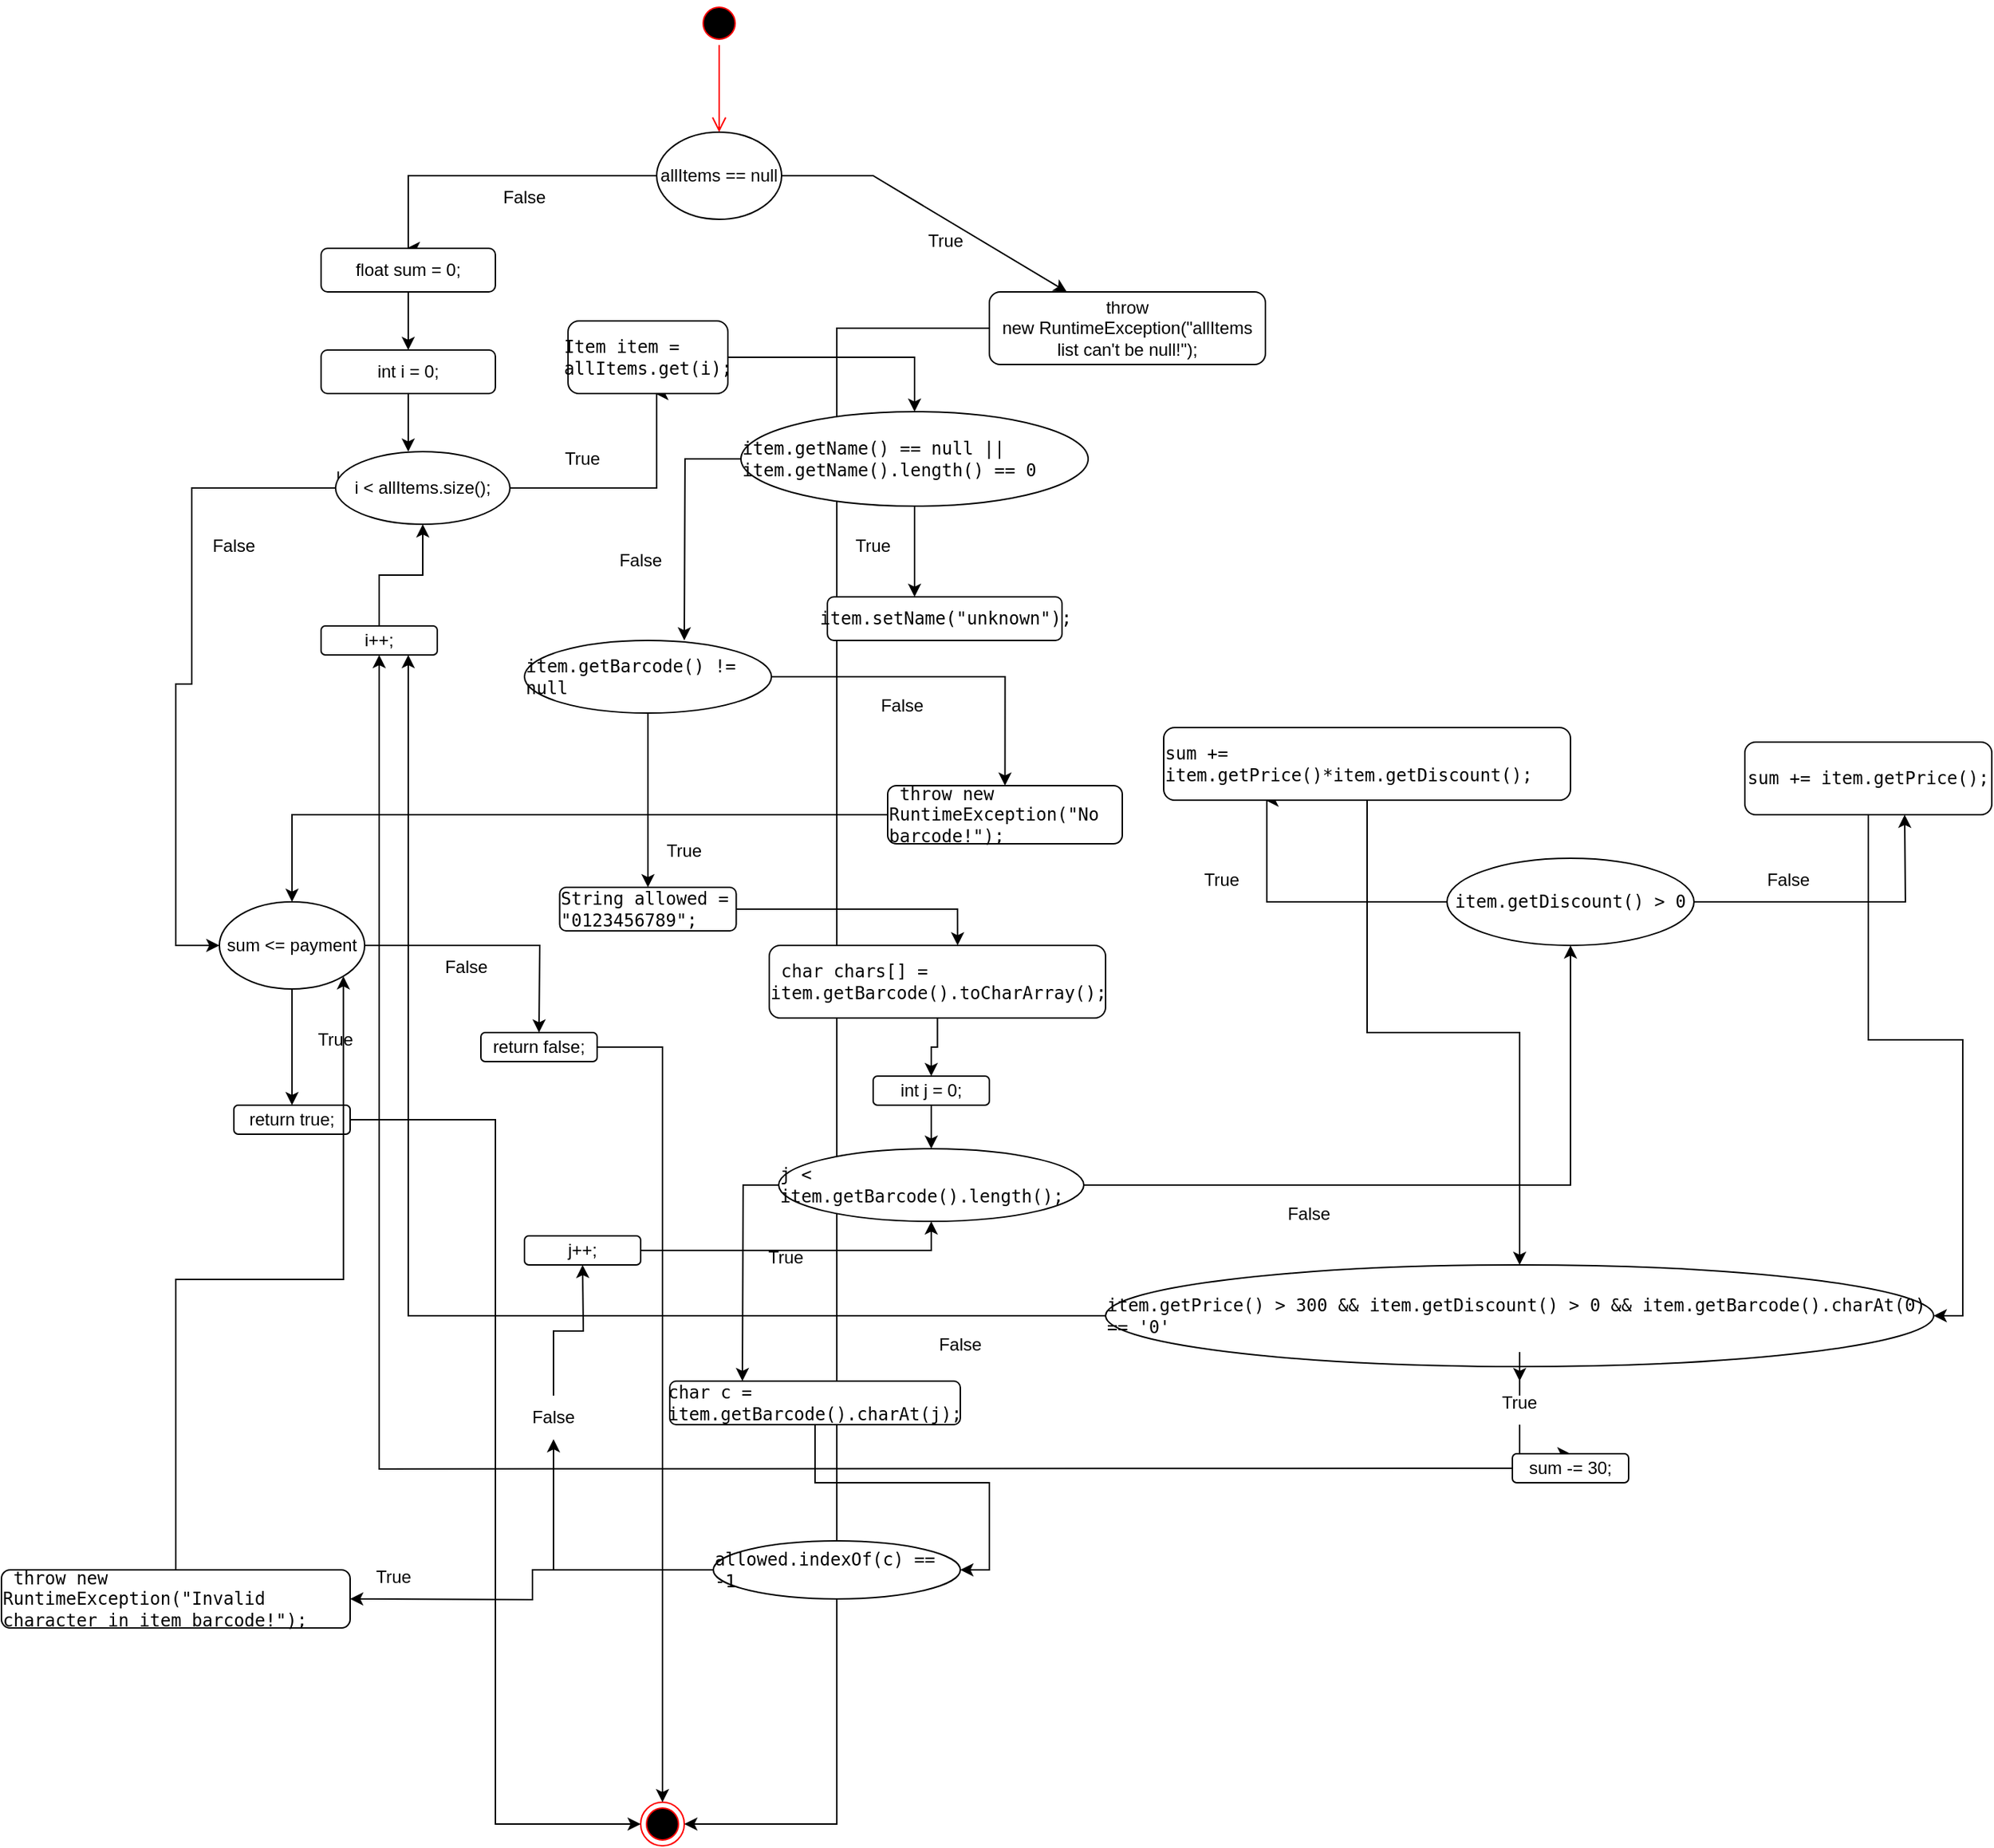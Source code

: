 <mxfile version="24.4.8" type="device">
  <diagram name="Page-1" id="_-1jVRE92PCO5k_uIqkt">
    <mxGraphModel dx="2927" dy="1060" grid="1" gridSize="10" guides="1" tooltips="1" connect="1" arrows="1" fold="1" page="1" pageScale="1" pageWidth="827" pageHeight="1169" math="0" shadow="0">
      <root>
        <mxCell id="0" />
        <mxCell id="1" parent="0" />
        <mxCell id="MYLwNIO5T7CsDY_xfFWH-2" value="" style="ellipse;html=1;shape=startState;fillColor=#000000;strokeColor=#ff0000;" parent="1" vertex="1">
          <mxGeometry x="399" y="60" width="30" height="30" as="geometry" />
        </mxCell>
        <mxCell id="MYLwNIO5T7CsDY_xfFWH-3" value="" style="edgeStyle=orthogonalEdgeStyle;html=1;verticalAlign=bottom;endArrow=open;endSize=8;strokeColor=#ff0000;rounded=0;" parent="1" source="MYLwNIO5T7CsDY_xfFWH-2" edge="1">
          <mxGeometry relative="1" as="geometry">
            <mxPoint x="414" y="150" as="targetPoint" />
          </mxGeometry>
        </mxCell>
        <mxCell id="MYLwNIO5T7CsDY_xfFWH-4" value="" style="ellipse;html=1;shape=endState;fillColor=#000000;strokeColor=#ff0000;" parent="1" vertex="1">
          <mxGeometry x="360" y="1300" width="30" height="30" as="geometry" />
        </mxCell>
        <mxCell id="6zQ8ANQ_vQufOpQREYi2-4" style="edgeStyle=orthogonalEdgeStyle;rounded=0;orthogonalLoop=1;jettySize=auto;html=1;exitX=0;exitY=0.5;exitDx=0;exitDy=0;" edge="1" parent="1">
          <mxGeometry relative="1" as="geometry">
            <mxPoint x="199" y="230" as="targetPoint" />
            <mxPoint x="490" y="180" as="sourcePoint" />
            <Array as="points">
              <mxPoint x="200" y="180" />
            </Array>
          </mxGeometry>
        </mxCell>
        <mxCell id="MYLwNIO5T7CsDY_xfFWH-6" value="allItems == null" style="ellipse;whiteSpace=wrap;html=1;" parent="1" vertex="1">
          <mxGeometry x="371" y="150" width="86" height="60" as="geometry" />
        </mxCell>
        <mxCell id="MYLwNIO5T7CsDY_xfFWH-25" value="True" style="text;strokeColor=none;align=center;fillColor=none;html=1;verticalAlign=middle;whiteSpace=wrap;rounded=0;" parent="1" vertex="1">
          <mxGeometry x="540" y="210" width="60" height="30" as="geometry" />
        </mxCell>
        <mxCell id="MYLwNIO5T7CsDY_xfFWH-27" value="" style="endArrow=classic;html=1;rounded=0;" parent="1" source="MYLwNIO5T7CsDY_xfFWH-6" edge="1" target="MYLwNIO5T7CsDY_xfFWH-28">
          <mxGeometry width="50" height="50" relative="1" as="geometry">
            <mxPoint x="457" y="230" as="sourcePoint" />
            <mxPoint x="520" y="300" as="targetPoint" />
            <Array as="points">
              <mxPoint x="490" y="180" />
              <mxPoint x="520" y="180" />
            </Array>
          </mxGeometry>
        </mxCell>
        <mxCell id="6zQ8ANQ_vQufOpQREYi2-79" style="edgeStyle=orthogonalEdgeStyle;rounded=0;orthogonalLoop=1;jettySize=auto;html=1;entryX=1;entryY=0.5;entryDx=0;entryDy=0;" edge="1" parent="1" source="MYLwNIO5T7CsDY_xfFWH-28" target="MYLwNIO5T7CsDY_xfFWH-4">
          <mxGeometry relative="1" as="geometry">
            <Array as="points">
              <mxPoint x="495" y="285" />
              <mxPoint x="495" y="1315" />
            </Array>
          </mxGeometry>
        </mxCell>
        <mxCell id="MYLwNIO5T7CsDY_xfFWH-28" value="throw new&amp;nbsp;&lt;span style=&quot;text-align: start; background-color: initial;&quot;&gt;RuntimeException(&quot;allItems list can&#39;t be null!&quot;);&lt;/span&gt;" style="rounded=1;whiteSpace=wrap;html=1;align=center;" parent="1" vertex="1">
          <mxGeometry x="600" y="260" width="190" height="50" as="geometry" />
        </mxCell>
        <mxCell id="MYLwNIO5T7CsDY_xfFWH-31" value="False" style="text;strokeColor=none;align=center;fillColor=none;html=1;verticalAlign=middle;whiteSpace=wrap;rounded=0;" parent="1" vertex="1">
          <mxGeometry x="250" y="180" width="60" height="30" as="geometry" />
        </mxCell>
        <mxCell id="6zQ8ANQ_vQufOpQREYi2-6" style="edgeStyle=orthogonalEdgeStyle;rounded=0;orthogonalLoop=1;jettySize=auto;html=1;" edge="1" parent="1" source="6zQ8ANQ_vQufOpQREYi2-5" target="6zQ8ANQ_vQufOpQREYi2-7">
          <mxGeometry relative="1" as="geometry">
            <mxPoint x="80" y="300" as="targetPoint" />
          </mxGeometry>
        </mxCell>
        <mxCell id="6zQ8ANQ_vQufOpQREYi2-5" value="float sum = 0;" style="rounded=1;whiteSpace=wrap;html=1;" vertex="1" parent="1">
          <mxGeometry x="140" y="230" width="120" height="30" as="geometry" />
        </mxCell>
        <mxCell id="6zQ8ANQ_vQufOpQREYi2-8" style="edgeStyle=orthogonalEdgeStyle;rounded=0;orthogonalLoop=1;jettySize=auto;html=1;" edge="1" parent="1" source="6zQ8ANQ_vQufOpQREYi2-7">
          <mxGeometry relative="1" as="geometry">
            <mxPoint x="200" y="370" as="targetPoint" />
          </mxGeometry>
        </mxCell>
        <mxCell id="6zQ8ANQ_vQufOpQREYi2-7" value="int i = 0;" style="rounded=1;whiteSpace=wrap;html=1;" vertex="1" parent="1">
          <mxGeometry x="140" y="300" width="120" height="30" as="geometry" />
        </mxCell>
        <mxCell id="6zQ8ANQ_vQufOpQREYi2-12" style="edgeStyle=orthogonalEdgeStyle;rounded=0;orthogonalLoop=1;jettySize=auto;html=1;exitX=0.015;exitY=0.272;exitDx=0;exitDy=0;exitPerimeter=0;entryX=0;entryY=0.5;entryDx=0;entryDy=0;" edge="1" parent="1" source="6zQ8ANQ_vQufOpQREYi2-14" target="6zQ8ANQ_vQufOpQREYi2-15">
          <mxGeometry relative="1" as="geometry">
            <mxPoint x="50" y="530" as="targetPoint" />
            <mxPoint x="140" y="385" as="sourcePoint" />
            <Array as="points">
              <mxPoint x="152" y="395" />
              <mxPoint x="51" y="395" />
              <mxPoint x="51" y="530" />
              <mxPoint x="40" y="530" />
              <mxPoint x="40" y="710" />
            </Array>
          </mxGeometry>
        </mxCell>
        <mxCell id="6zQ8ANQ_vQufOpQREYi2-10" style="edgeStyle=orthogonalEdgeStyle;rounded=0;orthogonalLoop=1;jettySize=auto;html=1;exitX=0.5;exitY=1;exitDx=0;exitDy=0;" edge="1" parent="1" source="MYLwNIO5T7CsDY_xfFWH-28" target="MYLwNIO5T7CsDY_xfFWH-28">
          <mxGeometry relative="1" as="geometry" />
        </mxCell>
        <mxCell id="6zQ8ANQ_vQufOpQREYi2-13" value="False" style="text;strokeColor=none;align=center;fillColor=none;html=1;verticalAlign=middle;whiteSpace=wrap;rounded=0;" vertex="1" parent="1">
          <mxGeometry x="50" y="420" width="60" height="30" as="geometry" />
        </mxCell>
        <mxCell id="6zQ8ANQ_vQufOpQREYi2-27" style="edgeStyle=orthogonalEdgeStyle;rounded=0;orthogonalLoop=1;jettySize=auto;html=1;exitX=1;exitY=0.5;exitDx=0;exitDy=0;" edge="1" parent="1" source="6zQ8ANQ_vQufOpQREYi2-14">
          <mxGeometry relative="1" as="geometry">
            <mxPoint x="370" y="330" as="targetPoint" />
            <mxPoint x="310" y="395" as="sourcePoint" />
            <Array as="points">
              <mxPoint x="371" y="395" />
            </Array>
          </mxGeometry>
        </mxCell>
        <mxCell id="6zQ8ANQ_vQufOpQREYi2-14" value="i &amp;lt; allItems.size();" style="ellipse;whiteSpace=wrap;html=1;" vertex="1" parent="1">
          <mxGeometry x="150" y="370" width="120" height="50" as="geometry" />
        </mxCell>
        <mxCell id="6zQ8ANQ_vQufOpQREYi2-16" style="edgeStyle=orthogonalEdgeStyle;rounded=0;orthogonalLoop=1;jettySize=auto;html=1;entryX=0.5;entryY=0;entryDx=0;entryDy=0;" edge="1" parent="1" source="6zQ8ANQ_vQufOpQREYi2-15" target="6zQ8ANQ_vQufOpQREYi2-22">
          <mxGeometry relative="1" as="geometry">
            <mxPoint x="120" y="810" as="targetPoint" />
          </mxGeometry>
        </mxCell>
        <mxCell id="6zQ8ANQ_vQufOpQREYi2-19" style="edgeStyle=orthogonalEdgeStyle;rounded=0;orthogonalLoop=1;jettySize=auto;html=1;" edge="1" parent="1" source="6zQ8ANQ_vQufOpQREYi2-15">
          <mxGeometry relative="1" as="geometry">
            <mxPoint x="290" y="770" as="targetPoint" />
          </mxGeometry>
        </mxCell>
        <mxCell id="6zQ8ANQ_vQufOpQREYi2-15" value="sum &amp;lt;= payment" style="ellipse;whiteSpace=wrap;html=1;" vertex="1" parent="1">
          <mxGeometry x="70" y="680" width="100" height="60" as="geometry" />
        </mxCell>
        <mxCell id="6zQ8ANQ_vQufOpQREYi2-18" value="True" style="text;strokeColor=none;align=center;fillColor=none;html=1;verticalAlign=middle;whiteSpace=wrap;rounded=0;" vertex="1" parent="1">
          <mxGeometry x="120" y="760" width="60" height="30" as="geometry" />
        </mxCell>
        <mxCell id="6zQ8ANQ_vQufOpQREYi2-20" value="False" style="text;strokeColor=none;align=center;fillColor=none;html=1;verticalAlign=middle;whiteSpace=wrap;rounded=0;" vertex="1" parent="1">
          <mxGeometry x="210" y="710" width="60" height="30" as="geometry" />
        </mxCell>
        <mxCell id="6zQ8ANQ_vQufOpQREYi2-24" style="edgeStyle=orthogonalEdgeStyle;rounded=0;orthogonalLoop=1;jettySize=auto;html=1;entryX=0;entryY=0.5;entryDx=0;entryDy=0;" edge="1" parent="1" source="6zQ8ANQ_vQufOpQREYi2-22" target="MYLwNIO5T7CsDY_xfFWH-4">
          <mxGeometry relative="1" as="geometry">
            <mxPoint x="390" y="880" as="targetPoint" />
          </mxGeometry>
        </mxCell>
        <mxCell id="6zQ8ANQ_vQufOpQREYi2-22" value="return true;" style="rounded=1;whiteSpace=wrap;html=1;" vertex="1" parent="1">
          <mxGeometry x="80" y="820" width="80" height="20" as="geometry" />
        </mxCell>
        <mxCell id="6zQ8ANQ_vQufOpQREYi2-25" style="edgeStyle=orthogonalEdgeStyle;rounded=0;orthogonalLoop=1;jettySize=auto;html=1;entryX=0.5;entryY=0;entryDx=0;entryDy=0;" edge="1" parent="1" source="6zQ8ANQ_vQufOpQREYi2-23" target="MYLwNIO5T7CsDY_xfFWH-4">
          <mxGeometry relative="1" as="geometry" />
        </mxCell>
        <mxCell id="6zQ8ANQ_vQufOpQREYi2-23" value="return false;" style="rounded=1;whiteSpace=wrap;html=1;" vertex="1" parent="1">
          <mxGeometry x="250" y="770" width="80" height="20" as="geometry" />
        </mxCell>
        <mxCell id="6zQ8ANQ_vQufOpQREYi2-28" value="True" style="text;strokeColor=none;align=center;fillColor=none;html=1;verticalAlign=middle;whiteSpace=wrap;rounded=0;" vertex="1" parent="1">
          <mxGeometry x="290" y="360" width="60" height="30" as="geometry" />
        </mxCell>
        <mxCell id="6zQ8ANQ_vQufOpQREYi2-30" style="edgeStyle=orthogonalEdgeStyle;rounded=0;orthogonalLoop=1;jettySize=auto;html=1;" edge="1" parent="1" source="6zQ8ANQ_vQufOpQREYi2-29" target="6zQ8ANQ_vQufOpQREYi2-31">
          <mxGeometry relative="1" as="geometry">
            <mxPoint x="460" y="360" as="targetPoint" />
          </mxGeometry>
        </mxCell>
        <mxCell id="6zQ8ANQ_vQufOpQREYi2-29" value="&lt;pre style=&quot;text-align: start; overflow-wrap: break-word; text-wrap: wrap;&quot;&gt;&lt;pre style=&quot;overflow-wrap: break-word; text-wrap: wrap;&quot;&gt;Item item = allItems.get(i);&lt;/pre&gt;&lt;/pre&gt;" style="rounded=1;whiteSpace=wrap;html=1;" vertex="1" parent="1">
          <mxGeometry x="310" y="280" width="110" height="50" as="geometry" />
        </mxCell>
        <mxCell id="6zQ8ANQ_vQufOpQREYi2-32" style="edgeStyle=orthogonalEdgeStyle;rounded=0;orthogonalLoop=1;jettySize=auto;html=1;" edge="1" parent="1" source="6zQ8ANQ_vQufOpQREYi2-31">
          <mxGeometry relative="1" as="geometry">
            <mxPoint x="390" y="500" as="targetPoint" />
          </mxGeometry>
        </mxCell>
        <mxCell id="6zQ8ANQ_vQufOpQREYi2-34" style="edgeStyle=orthogonalEdgeStyle;rounded=0;orthogonalLoop=1;jettySize=auto;html=1;" edge="1" parent="1" source="6zQ8ANQ_vQufOpQREYi2-31">
          <mxGeometry relative="1" as="geometry">
            <mxPoint x="548.5" y="470" as="targetPoint" />
          </mxGeometry>
        </mxCell>
        <mxCell id="6zQ8ANQ_vQufOpQREYi2-31" value="&lt;pre style=&quot;text-align: start; overflow-wrap: break-word; text-wrap: wrap;&quot;&gt;item.getName() == null || item.getName().length() == 0&lt;/pre&gt;" style="ellipse;whiteSpace=wrap;html=1;" vertex="1" parent="1">
          <mxGeometry x="429" y="342.5" width="239" height="65" as="geometry" />
        </mxCell>
        <mxCell id="6zQ8ANQ_vQufOpQREYi2-33" value="False" style="text;strokeColor=none;align=center;fillColor=none;html=1;verticalAlign=middle;whiteSpace=wrap;rounded=0;" vertex="1" parent="1">
          <mxGeometry x="330" y="430" width="60" height="30" as="geometry" />
        </mxCell>
        <mxCell id="6zQ8ANQ_vQufOpQREYi2-35" value="True" style="text;strokeColor=none;align=center;fillColor=none;html=1;verticalAlign=middle;whiteSpace=wrap;rounded=0;" vertex="1" parent="1">
          <mxGeometry x="490" y="420" width="60" height="30" as="geometry" />
        </mxCell>
        <mxCell id="6zQ8ANQ_vQufOpQREYi2-36" value="&lt;pre style=&quot;text-align: start; overflow-wrap: break-word; text-wrap: wrap;&quot;&gt;item.setName(&quot;unknown&quot;);&lt;/pre&gt;" style="rounded=1;whiteSpace=wrap;html=1;" vertex="1" parent="1">
          <mxGeometry x="488.5" y="470" width="161.5" height="30" as="geometry" />
        </mxCell>
        <mxCell id="6zQ8ANQ_vQufOpQREYi2-39" style="edgeStyle=orthogonalEdgeStyle;rounded=0;orthogonalLoop=1;jettySize=auto;html=1;entryX=0.5;entryY=0;entryDx=0;entryDy=0;" edge="1" parent="1" source="6zQ8ANQ_vQufOpQREYi2-38" target="6zQ8ANQ_vQufOpQREYi2-40">
          <mxGeometry relative="1" as="geometry">
            <mxPoint x="610" y="580" as="targetPoint" />
          </mxGeometry>
        </mxCell>
        <mxCell id="6zQ8ANQ_vQufOpQREYi2-43" style="edgeStyle=orthogonalEdgeStyle;rounded=0;orthogonalLoop=1;jettySize=auto;html=1;" edge="1" parent="1" source="6zQ8ANQ_vQufOpQREYi2-38">
          <mxGeometry relative="1" as="geometry">
            <mxPoint x="365" y="670" as="targetPoint" />
          </mxGeometry>
        </mxCell>
        <mxCell id="6zQ8ANQ_vQufOpQREYi2-38" value="&lt;pre style=&quot;text-align: start; overflow-wrap: break-word; text-wrap: wrap;&quot;&gt;item.getBarcode() != null&lt;/pre&gt;" style="ellipse;whiteSpace=wrap;html=1;" vertex="1" parent="1">
          <mxGeometry x="280" y="500" width="170" height="50" as="geometry" />
        </mxCell>
        <mxCell id="6zQ8ANQ_vQufOpQREYi2-42" style="edgeStyle=orthogonalEdgeStyle;rounded=0;orthogonalLoop=1;jettySize=auto;html=1;entryX=0.5;entryY=0;entryDx=0;entryDy=0;" edge="1" parent="1" source="6zQ8ANQ_vQufOpQREYi2-40" target="6zQ8ANQ_vQufOpQREYi2-15">
          <mxGeometry relative="1" as="geometry" />
        </mxCell>
        <mxCell id="6zQ8ANQ_vQufOpQREYi2-40" value="&lt;pre style=&quot;text-align: start; overflow-wrap: break-word; text-wrap: wrap;&quot;&gt;&lt;pre style=&quot;overflow-wrap: break-word; text-wrap: wrap;&quot;&gt; throw new RuntimeException(&quot;No barcode!&quot;);&lt;/pre&gt;&lt;/pre&gt;" style="rounded=1;whiteSpace=wrap;html=1;" vertex="1" parent="1">
          <mxGeometry x="530" y="600" width="161.5" height="40" as="geometry" />
        </mxCell>
        <mxCell id="6zQ8ANQ_vQufOpQREYi2-41" value="False" style="text;strokeColor=none;align=center;fillColor=none;html=1;verticalAlign=middle;whiteSpace=wrap;rounded=0;" vertex="1" parent="1">
          <mxGeometry x="510" y="530" width="60" height="30" as="geometry" />
        </mxCell>
        <mxCell id="6zQ8ANQ_vQufOpQREYi2-44" value="True" style="text;strokeColor=none;align=center;fillColor=none;html=1;verticalAlign=middle;whiteSpace=wrap;rounded=0;" vertex="1" parent="1">
          <mxGeometry x="360" y="630" width="60" height="30" as="geometry" />
        </mxCell>
        <mxCell id="6zQ8ANQ_vQufOpQREYi2-46" value="&lt;pre style=&quot;text-align: start; overflow-wrap: break-word; text-wrap: wrap;&quot;&gt;&lt;pre style=&quot;overflow-wrap: break-word; text-wrap: wrap;&quot;&gt;String allowed =  &quot;0123456789&quot;;&lt;/pre&gt;&lt;/pre&gt;" style="rounded=1;whiteSpace=wrap;html=1;" vertex="1" parent="1">
          <mxGeometry x="304.25" y="670" width="121.5" height="30" as="geometry" />
        </mxCell>
        <mxCell id="6zQ8ANQ_vQufOpQREYi2-52" style="edgeStyle=orthogonalEdgeStyle;rounded=0;orthogonalLoop=1;jettySize=auto;html=1;" edge="1" parent="1" source="6zQ8ANQ_vQufOpQREYi2-47" target="6zQ8ANQ_vQufOpQREYi2-51">
          <mxGeometry relative="1" as="geometry" />
        </mxCell>
        <mxCell id="6zQ8ANQ_vQufOpQREYi2-47" value="&lt;pre style=&quot;text-align: start; overflow-wrap: break-word; text-wrap: wrap;&quot;&gt;&lt;pre style=&quot;overflow-wrap: break-word; text-wrap: wrap;&quot;&gt; char chars[] = item.getBarcode().toCharArray();&lt;/pre&gt;&lt;/pre&gt;" style="rounded=1;whiteSpace=wrap;html=1;" vertex="1" parent="1">
          <mxGeometry x="448.5" y="710" width="231.5" height="50" as="geometry" />
        </mxCell>
        <mxCell id="6zQ8ANQ_vQufOpQREYi2-48" style="edgeStyle=orthogonalEdgeStyle;rounded=0;orthogonalLoop=1;jettySize=auto;html=1;entryX=0.56;entryY=0;entryDx=0;entryDy=0;entryPerimeter=0;" edge="1" parent="1" source="6zQ8ANQ_vQufOpQREYi2-46" target="6zQ8ANQ_vQufOpQREYi2-47">
          <mxGeometry relative="1" as="geometry" />
        </mxCell>
        <mxCell id="6zQ8ANQ_vQufOpQREYi2-54" style="edgeStyle=orthogonalEdgeStyle;rounded=0;orthogonalLoop=1;jettySize=auto;html=1;entryX=0.5;entryY=0;entryDx=0;entryDy=0;" edge="1" parent="1" source="6zQ8ANQ_vQufOpQREYi2-51" target="6zQ8ANQ_vQufOpQREYi2-53">
          <mxGeometry relative="1" as="geometry" />
        </mxCell>
        <mxCell id="6zQ8ANQ_vQufOpQREYi2-51" value="int j = 0;" style="rounded=1;whiteSpace=wrap;html=1;" vertex="1" parent="1">
          <mxGeometry x="520" y="800" width="80" height="20" as="geometry" />
        </mxCell>
        <mxCell id="6zQ8ANQ_vQufOpQREYi2-55" style="edgeStyle=orthogonalEdgeStyle;rounded=0;orthogonalLoop=1;jettySize=auto;html=1;" edge="1" parent="1" source="6zQ8ANQ_vQufOpQREYi2-53">
          <mxGeometry relative="1" as="geometry">
            <mxPoint x="430" y="1010" as="targetPoint" />
          </mxGeometry>
        </mxCell>
        <mxCell id="6zQ8ANQ_vQufOpQREYi2-56" style="edgeStyle=orthogonalEdgeStyle;rounded=0;orthogonalLoop=1;jettySize=auto;html=1;" edge="1" parent="1" source="6zQ8ANQ_vQufOpQREYi2-53">
          <mxGeometry relative="1" as="geometry">
            <mxPoint x="1000" y="710" as="targetPoint" />
            <Array as="points">
              <mxPoint x="1000" y="875" />
            </Array>
          </mxGeometry>
        </mxCell>
        <mxCell id="6zQ8ANQ_vQufOpQREYi2-53" value="&lt;pre style=&quot;text-align: start; overflow-wrap: break-word; text-wrap: wrap;&quot;&gt;j &amp;lt; item.getBarcode().length();&lt;/pre&gt;" style="ellipse;whiteSpace=wrap;html=1;" vertex="1" parent="1">
          <mxGeometry x="455" y="850" width="210" height="50" as="geometry" />
        </mxCell>
        <mxCell id="6zQ8ANQ_vQufOpQREYi2-60" value="False" style="text;strokeColor=none;align=center;fillColor=none;html=1;verticalAlign=middle;whiteSpace=wrap;rounded=0;" vertex="1" parent="1">
          <mxGeometry x="790" y="880" width="60" height="30" as="geometry" />
        </mxCell>
        <mxCell id="6zQ8ANQ_vQufOpQREYi2-66" style="edgeStyle=orthogonalEdgeStyle;rounded=0;orthogonalLoop=1;jettySize=auto;html=1;entryX=0.5;entryY=0;entryDx=0;entryDy=0;" edge="1" parent="1" source="6zQ8ANQ_vQufOpQREYi2-70" target="6zQ8ANQ_vQufOpQREYi2-65">
          <mxGeometry relative="1" as="geometry" />
        </mxCell>
        <mxCell id="6zQ8ANQ_vQufOpQREYi2-101" style="edgeStyle=orthogonalEdgeStyle;rounded=0;orthogonalLoop=1;jettySize=auto;html=1;entryX=0.75;entryY=1;entryDx=0;entryDy=0;" edge="1" parent="1" source="6zQ8ANQ_vQufOpQREYi2-62" target="6zQ8ANQ_vQufOpQREYi2-98">
          <mxGeometry relative="1" as="geometry" />
        </mxCell>
        <mxCell id="6zQ8ANQ_vQufOpQREYi2-62" value="&lt;pre style=&quot;text-align: start; overflow-wrap: break-word; text-wrap: wrap;&quot;&gt;item.getPrice() &amp;gt; 300 &amp;amp;&amp;amp; item.getDiscount() &amp;gt; 0 &amp;amp;&amp;amp; item.getBarcode().charAt(0) == &#39;0&#39;&lt;/pre&gt;" style="ellipse;whiteSpace=wrap;html=1;" vertex="1" parent="1">
          <mxGeometry x="680" y="930" width="570" height="70" as="geometry" />
        </mxCell>
        <mxCell id="6zQ8ANQ_vQufOpQREYi2-64" style="edgeStyle=orthogonalEdgeStyle;rounded=0;orthogonalLoop=1;jettySize=auto;html=1;exitX=0.5;exitY=1;exitDx=0;exitDy=0;" edge="1" parent="1" source="6zQ8ANQ_vQufOpQREYi2-60" target="6zQ8ANQ_vQufOpQREYi2-60">
          <mxGeometry relative="1" as="geometry" />
        </mxCell>
        <mxCell id="6zQ8ANQ_vQufOpQREYi2-65" value="sum -= 30;" style="rounded=1;whiteSpace=wrap;html=1;" vertex="1" parent="1">
          <mxGeometry x="960" y="1060" width="80" height="20" as="geometry" />
        </mxCell>
        <mxCell id="6zQ8ANQ_vQufOpQREYi2-67" style="edgeStyle=orthogonalEdgeStyle;rounded=0;orthogonalLoop=1;jettySize=auto;html=1;entryX=0.5;entryY=1;entryDx=0;entryDy=0;" edge="1" parent="1" target="6zQ8ANQ_vQufOpQREYi2-98">
          <mxGeometry relative="1" as="geometry">
            <mxPoint x="960" y="1070" as="sourcePoint" />
            <mxPoint x="110" y="740" as="targetPoint" />
          </mxGeometry>
        </mxCell>
        <mxCell id="6zQ8ANQ_vQufOpQREYi2-68" value="False" style="text;strokeColor=none;align=center;fillColor=none;html=1;verticalAlign=middle;whiteSpace=wrap;rounded=0;" vertex="1" parent="1">
          <mxGeometry x="550" y="970" width="60" height="30" as="geometry" />
        </mxCell>
        <mxCell id="6zQ8ANQ_vQufOpQREYi2-71" value="True" style="text;strokeColor=none;align=center;fillColor=none;html=1;verticalAlign=middle;whiteSpace=wrap;rounded=0;" vertex="1" parent="1">
          <mxGeometry x="430" y="910" width="60" height="30" as="geometry" />
        </mxCell>
        <mxCell id="6zQ8ANQ_vQufOpQREYi2-74" style="edgeStyle=orthogonalEdgeStyle;rounded=0;orthogonalLoop=1;jettySize=auto;html=1;entryX=1;entryY=0.5;entryDx=0;entryDy=0;" edge="1" parent="1" source="6zQ8ANQ_vQufOpQREYi2-72" target="6zQ8ANQ_vQufOpQREYi2-73">
          <mxGeometry relative="1" as="geometry" />
        </mxCell>
        <mxCell id="6zQ8ANQ_vQufOpQREYi2-72" value="&lt;pre style=&quot;text-align: start; overflow-wrap: break-word; text-wrap: wrap;&quot;&gt;&lt;pre style=&quot;overflow-wrap: break-word; text-wrap: wrap;&quot;&gt;char c = item.getBarcode().charAt(j);&lt;/pre&gt;&lt;/pre&gt;" style="rounded=1;whiteSpace=wrap;html=1;" vertex="1" parent="1">
          <mxGeometry x="380" y="1010" width="200" height="30" as="geometry" />
        </mxCell>
        <mxCell id="6zQ8ANQ_vQufOpQREYi2-75" style="edgeStyle=orthogonalEdgeStyle;rounded=0;orthogonalLoop=1;jettySize=auto;html=1;" edge="1" parent="1" source="6zQ8ANQ_vQufOpQREYi2-73">
          <mxGeometry relative="1" as="geometry">
            <mxPoint x="160" y="1160" as="targetPoint" />
          </mxGeometry>
        </mxCell>
        <mxCell id="6zQ8ANQ_vQufOpQREYi2-80" style="edgeStyle=orthogonalEdgeStyle;rounded=0;orthogonalLoop=1;jettySize=auto;html=1;" edge="1" parent="1" source="6zQ8ANQ_vQufOpQREYi2-83">
          <mxGeometry relative="1" as="geometry">
            <mxPoint x="320" y="930" as="targetPoint" />
          </mxGeometry>
        </mxCell>
        <mxCell id="6zQ8ANQ_vQufOpQREYi2-73" value="&lt;pre style=&quot;text-align: start; overflow-wrap: break-word; text-wrap: wrap;&quot;&gt;allowed.indexOf(c) == -1&lt;/pre&gt;" style="ellipse;whiteSpace=wrap;html=1;" vertex="1" parent="1">
          <mxGeometry x="410" y="1120" width="170" height="40" as="geometry" />
        </mxCell>
        <mxCell id="6zQ8ANQ_vQufOpQREYi2-78" style="edgeStyle=orthogonalEdgeStyle;rounded=0;orthogonalLoop=1;jettySize=auto;html=1;entryX=1;entryY=1;entryDx=0;entryDy=0;" edge="1" parent="1" source="6zQ8ANQ_vQufOpQREYi2-76" target="6zQ8ANQ_vQufOpQREYi2-15">
          <mxGeometry relative="1" as="geometry" />
        </mxCell>
        <mxCell id="6zQ8ANQ_vQufOpQREYi2-76" value="&lt;pre style=&quot;text-align: start; overflow-wrap: break-word; text-wrap: wrap;&quot;&gt;&lt;pre style=&quot;overflow-wrap: break-word; text-wrap: wrap;&quot;&gt; throw new RuntimeException(&quot;Invalid character in item barcode!&quot;);&lt;br&gt;&lt;/pre&gt;&lt;/pre&gt;" style="rounded=1;whiteSpace=wrap;html=1;" vertex="1" parent="1">
          <mxGeometry x="-80" y="1140" width="240" height="40" as="geometry" />
        </mxCell>
        <mxCell id="6zQ8ANQ_vQufOpQREYi2-77" value="True" style="text;strokeColor=none;align=center;fillColor=none;html=1;verticalAlign=middle;whiteSpace=wrap;rounded=0;" vertex="1" parent="1">
          <mxGeometry x="160" y="1130" width="60" height="30" as="geometry" />
        </mxCell>
        <mxCell id="6zQ8ANQ_vQufOpQREYi2-82" style="edgeStyle=orthogonalEdgeStyle;rounded=0;orthogonalLoop=1;jettySize=auto;html=1;entryX=0.5;entryY=1;entryDx=0;entryDy=0;" edge="1" parent="1" source="6zQ8ANQ_vQufOpQREYi2-81" target="6zQ8ANQ_vQufOpQREYi2-53">
          <mxGeometry relative="1" as="geometry" />
        </mxCell>
        <mxCell id="6zQ8ANQ_vQufOpQREYi2-81" value="j++;" style="rounded=1;whiteSpace=wrap;html=1;" vertex="1" parent="1">
          <mxGeometry x="280" y="910" width="80" height="20" as="geometry" />
        </mxCell>
        <mxCell id="6zQ8ANQ_vQufOpQREYi2-84" value="" style="edgeStyle=orthogonalEdgeStyle;rounded=0;orthogonalLoop=1;jettySize=auto;html=1;" edge="1" parent="1" source="6zQ8ANQ_vQufOpQREYi2-73" target="6zQ8ANQ_vQufOpQREYi2-83">
          <mxGeometry relative="1" as="geometry">
            <mxPoint x="320" y="930" as="targetPoint" />
            <mxPoint x="410" y="1140" as="sourcePoint" />
          </mxGeometry>
        </mxCell>
        <mxCell id="6zQ8ANQ_vQufOpQREYi2-83" value="False" style="text;strokeColor=none;align=center;fillColor=none;html=1;verticalAlign=middle;whiteSpace=wrap;rounded=0;" vertex="1" parent="1">
          <mxGeometry x="270" y="1020" width="60" height="30" as="geometry" />
        </mxCell>
        <mxCell id="6zQ8ANQ_vQufOpQREYi2-85" style="edgeStyle=orthogonalEdgeStyle;rounded=0;orthogonalLoop=1;jettySize=auto;html=1;exitX=0.5;exitY=1;exitDx=0;exitDy=0;" edge="1" parent="1" source="6zQ8ANQ_vQufOpQREYi2-70" target="6zQ8ANQ_vQufOpQREYi2-70">
          <mxGeometry relative="1" as="geometry" />
        </mxCell>
        <mxCell id="6zQ8ANQ_vQufOpQREYi2-86" value="" style="edgeStyle=orthogonalEdgeStyle;rounded=0;orthogonalLoop=1;jettySize=auto;html=1;entryX=0.5;entryY=0;entryDx=0;entryDy=0;" edge="1" parent="1" source="6zQ8ANQ_vQufOpQREYi2-62" target="6zQ8ANQ_vQufOpQREYi2-70">
          <mxGeometry relative="1" as="geometry">
            <mxPoint x="965" y="1000" as="sourcePoint" />
            <mxPoint x="1000" y="1060" as="targetPoint" />
          </mxGeometry>
        </mxCell>
        <mxCell id="6zQ8ANQ_vQufOpQREYi2-70" value="True" style="text;strokeColor=none;align=center;fillColor=none;html=1;verticalAlign=middle;whiteSpace=wrap;rounded=0;" vertex="1" parent="1">
          <mxGeometry x="935" y="1010" width="60" height="30" as="geometry" />
        </mxCell>
        <mxCell id="6zQ8ANQ_vQufOpQREYi2-87" style="edgeStyle=orthogonalEdgeStyle;rounded=0;orthogonalLoop=1;jettySize=auto;html=1;exitX=0.5;exitY=1;exitDx=0;exitDy=0;" edge="1" parent="1" source="6zQ8ANQ_vQufOpQREYi2-70" target="6zQ8ANQ_vQufOpQREYi2-70">
          <mxGeometry relative="1" as="geometry" />
        </mxCell>
        <mxCell id="6zQ8ANQ_vQufOpQREYi2-89" style="edgeStyle=orthogonalEdgeStyle;rounded=0;orthogonalLoop=1;jettySize=auto;html=1;" edge="1" parent="1" source="6zQ8ANQ_vQufOpQREYi2-88">
          <mxGeometry relative="1" as="geometry">
            <mxPoint x="790.0" y="610" as="targetPoint" />
            <Array as="points">
              <mxPoint x="791" y="680" />
              <mxPoint x="791" y="610" />
            </Array>
          </mxGeometry>
        </mxCell>
        <mxCell id="6zQ8ANQ_vQufOpQREYi2-90" style="edgeStyle=orthogonalEdgeStyle;rounded=0;orthogonalLoop=1;jettySize=auto;html=1;" edge="1" parent="1" source="6zQ8ANQ_vQufOpQREYi2-88">
          <mxGeometry relative="1" as="geometry">
            <mxPoint x="1230.0" y="620" as="targetPoint" />
          </mxGeometry>
        </mxCell>
        <mxCell id="6zQ8ANQ_vQufOpQREYi2-88" value="&lt;pre style=&quot;text-align: start; overflow-wrap: break-word; text-wrap: wrap;&quot;&gt;item.getDiscount() &amp;gt; 0&lt;/pre&gt;" style="ellipse;whiteSpace=wrap;html=1;" vertex="1" parent="1">
          <mxGeometry x="915" y="650" width="170" height="60" as="geometry" />
        </mxCell>
        <mxCell id="6zQ8ANQ_vQufOpQREYi2-91" value="True" style="text;strokeColor=none;align=center;fillColor=none;html=1;verticalAlign=middle;whiteSpace=wrap;rounded=0;" vertex="1" parent="1">
          <mxGeometry x="730" y="650" width="60" height="30" as="geometry" />
        </mxCell>
        <mxCell id="6zQ8ANQ_vQufOpQREYi2-92" value="False" style="text;strokeColor=none;align=center;fillColor=none;html=1;verticalAlign=middle;whiteSpace=wrap;rounded=0;" vertex="1" parent="1">
          <mxGeometry x="1120" y="650" width="60" height="30" as="geometry" />
        </mxCell>
        <mxCell id="6zQ8ANQ_vQufOpQREYi2-96" style="edgeStyle=orthogonalEdgeStyle;rounded=0;orthogonalLoop=1;jettySize=auto;html=1;" edge="1" parent="1" source="6zQ8ANQ_vQufOpQREYi2-93" target="6zQ8ANQ_vQufOpQREYi2-62">
          <mxGeometry relative="1" as="geometry" />
        </mxCell>
        <mxCell id="6zQ8ANQ_vQufOpQREYi2-93" value="&lt;pre style=&quot;text-align: start; overflow-wrap: break-word; text-wrap: wrap;&quot;&gt;&lt;pre style=&quot;overflow-wrap: break-word; text-wrap: wrap;&quot;&gt;sum += item.getPrice()*item.getDiscount();&lt;/pre&gt;&lt;/pre&gt;" style="rounded=1;whiteSpace=wrap;html=1;" vertex="1" parent="1">
          <mxGeometry x="720" y="560" width="280" height="50" as="geometry" />
        </mxCell>
        <mxCell id="6zQ8ANQ_vQufOpQREYi2-97" style="edgeStyle=orthogonalEdgeStyle;rounded=0;orthogonalLoop=1;jettySize=auto;html=1;entryX=1;entryY=0.5;entryDx=0;entryDy=0;" edge="1" parent="1" source="6zQ8ANQ_vQufOpQREYi2-94" target="6zQ8ANQ_vQufOpQREYi2-62">
          <mxGeometry relative="1" as="geometry" />
        </mxCell>
        <mxCell id="6zQ8ANQ_vQufOpQREYi2-94" value="&lt;pre style=&quot;text-align: start; overflow-wrap: break-word; text-wrap: wrap;&quot;&gt;&lt;pre style=&quot;overflow-wrap: break-word; text-wrap: wrap;&quot;&gt;sum += item.getPrice();&lt;/pre&gt;&lt;/pre&gt;" style="rounded=1;whiteSpace=wrap;html=1;" vertex="1" parent="1">
          <mxGeometry x="1120" y="570" width="170" height="50" as="geometry" />
        </mxCell>
        <mxCell id="6zQ8ANQ_vQufOpQREYi2-100" style="edgeStyle=orthogonalEdgeStyle;rounded=0;orthogonalLoop=1;jettySize=auto;html=1;entryX=0.5;entryY=1;entryDx=0;entryDy=0;" edge="1" parent="1" source="6zQ8ANQ_vQufOpQREYi2-98" target="6zQ8ANQ_vQufOpQREYi2-14">
          <mxGeometry relative="1" as="geometry" />
        </mxCell>
        <mxCell id="6zQ8ANQ_vQufOpQREYi2-98" value="i++;" style="rounded=1;whiteSpace=wrap;html=1;" vertex="1" parent="1">
          <mxGeometry x="140" y="490" width="80" height="20" as="geometry" />
        </mxCell>
      </root>
    </mxGraphModel>
  </diagram>
</mxfile>
